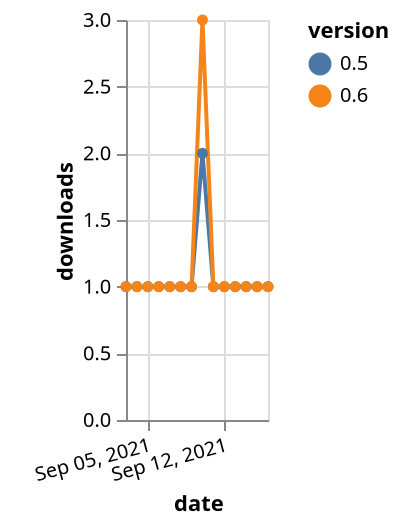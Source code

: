 {"$schema": "https://vega.github.io/schema/vega-lite/v5.json", "description": "A simple bar chart with embedded data.", "data": {"values": [{"date": "2021-09-03", "total": 223, "delta": 1, "version": "0.5"}, {"date": "2021-09-04", "total": 224, "delta": 1, "version": "0.5"}, {"date": "2021-09-05", "total": 225, "delta": 1, "version": "0.5"}, {"date": "2021-09-06", "total": 226, "delta": 1, "version": "0.5"}, {"date": "2021-09-07", "total": 227, "delta": 1, "version": "0.5"}, {"date": "2021-09-08", "total": 228, "delta": 1, "version": "0.5"}, {"date": "2021-09-09", "total": 229, "delta": 1, "version": "0.5"}, {"date": "2021-09-10", "total": 231, "delta": 2, "version": "0.5"}, {"date": "2021-09-11", "total": 232, "delta": 1, "version": "0.5"}, {"date": "2021-09-12", "total": 233, "delta": 1, "version": "0.5"}, {"date": "2021-09-13", "total": 234, "delta": 1, "version": "0.5"}, {"date": "2021-09-14", "total": 235, "delta": 1, "version": "0.5"}, {"date": "2021-09-15", "total": 236, "delta": 1, "version": "0.5"}, {"date": "2021-09-16", "total": 237, "delta": 1, "version": "0.5"}, {"date": "2021-09-03", "total": 226, "delta": 1, "version": "0.6"}, {"date": "2021-09-04", "total": 227, "delta": 1, "version": "0.6"}, {"date": "2021-09-05", "total": 228, "delta": 1, "version": "0.6"}, {"date": "2021-09-06", "total": 229, "delta": 1, "version": "0.6"}, {"date": "2021-09-07", "total": 230, "delta": 1, "version": "0.6"}, {"date": "2021-09-08", "total": 231, "delta": 1, "version": "0.6"}, {"date": "2021-09-09", "total": 232, "delta": 1, "version": "0.6"}, {"date": "2021-09-10", "total": 235, "delta": 3, "version": "0.6"}, {"date": "2021-09-11", "total": 236, "delta": 1, "version": "0.6"}, {"date": "2021-09-12", "total": 237, "delta": 1, "version": "0.6"}, {"date": "2021-09-13", "total": 238, "delta": 1, "version": "0.6"}, {"date": "2021-09-14", "total": 239, "delta": 1, "version": "0.6"}, {"date": "2021-09-15", "total": 240, "delta": 1, "version": "0.6"}, {"date": "2021-09-16", "total": 241, "delta": 1, "version": "0.6"}]}, "width": "container", "mark": {"type": "line", "point": {"filled": true}}, "encoding": {"x": {"field": "date", "type": "temporal", "timeUnit": "yearmonthdate", "title": "date", "axis": {"labelAngle": -15}}, "y": {"field": "delta", "type": "quantitative", "title": "downloads"}, "color": {"field": "version", "type": "nominal"}, "tooltip": {"field": "delta"}}}